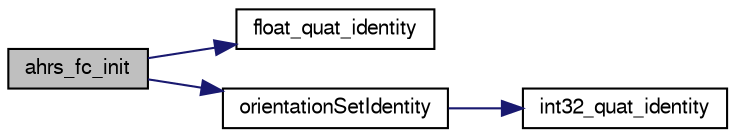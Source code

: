 digraph "ahrs_fc_init"
{
  edge [fontname="FreeSans",fontsize="10",labelfontname="FreeSans",labelfontsize="10"];
  node [fontname="FreeSans",fontsize="10",shape=record];
  rankdir="LR";
  Node1 [label="ahrs_fc_init",height=0.2,width=0.4,color="black", fillcolor="grey75", style="filled", fontcolor="black"];
  Node1 -> Node2 [color="midnightblue",fontsize="10",style="solid",fontname="FreeSans"];
  Node2 [label="float_quat_identity",height=0.2,width=0.4,color="black", fillcolor="white", style="filled",URL="$group__math__algebra__float.html#ga0f036208343a764a0c1616264dbe31ca",tooltip="initialises a quaternion to identity "];
  Node1 -> Node3 [color="midnightblue",fontsize="10",style="solid",fontname="FreeSans"];
  Node3 [label="orientationSetIdentity",height=0.2,width=0.4,color="black", fillcolor="white", style="filled",URL="$group__math__orientation__representation.html#ga209b71bf96ed9473b483b22c5edd42e8",tooltip="Set to identity orientation. "];
  Node3 -> Node4 [color="midnightblue",fontsize="10",style="solid",fontname="FreeSans"];
  Node4 [label="int32_quat_identity",height=0.2,width=0.4,color="black", fillcolor="white", style="filled",URL="$group__math__algebra__int.html#ga698f3fc474f66517868238f6f6b08fca",tooltip="initialises a quaternion to identity "];
}
